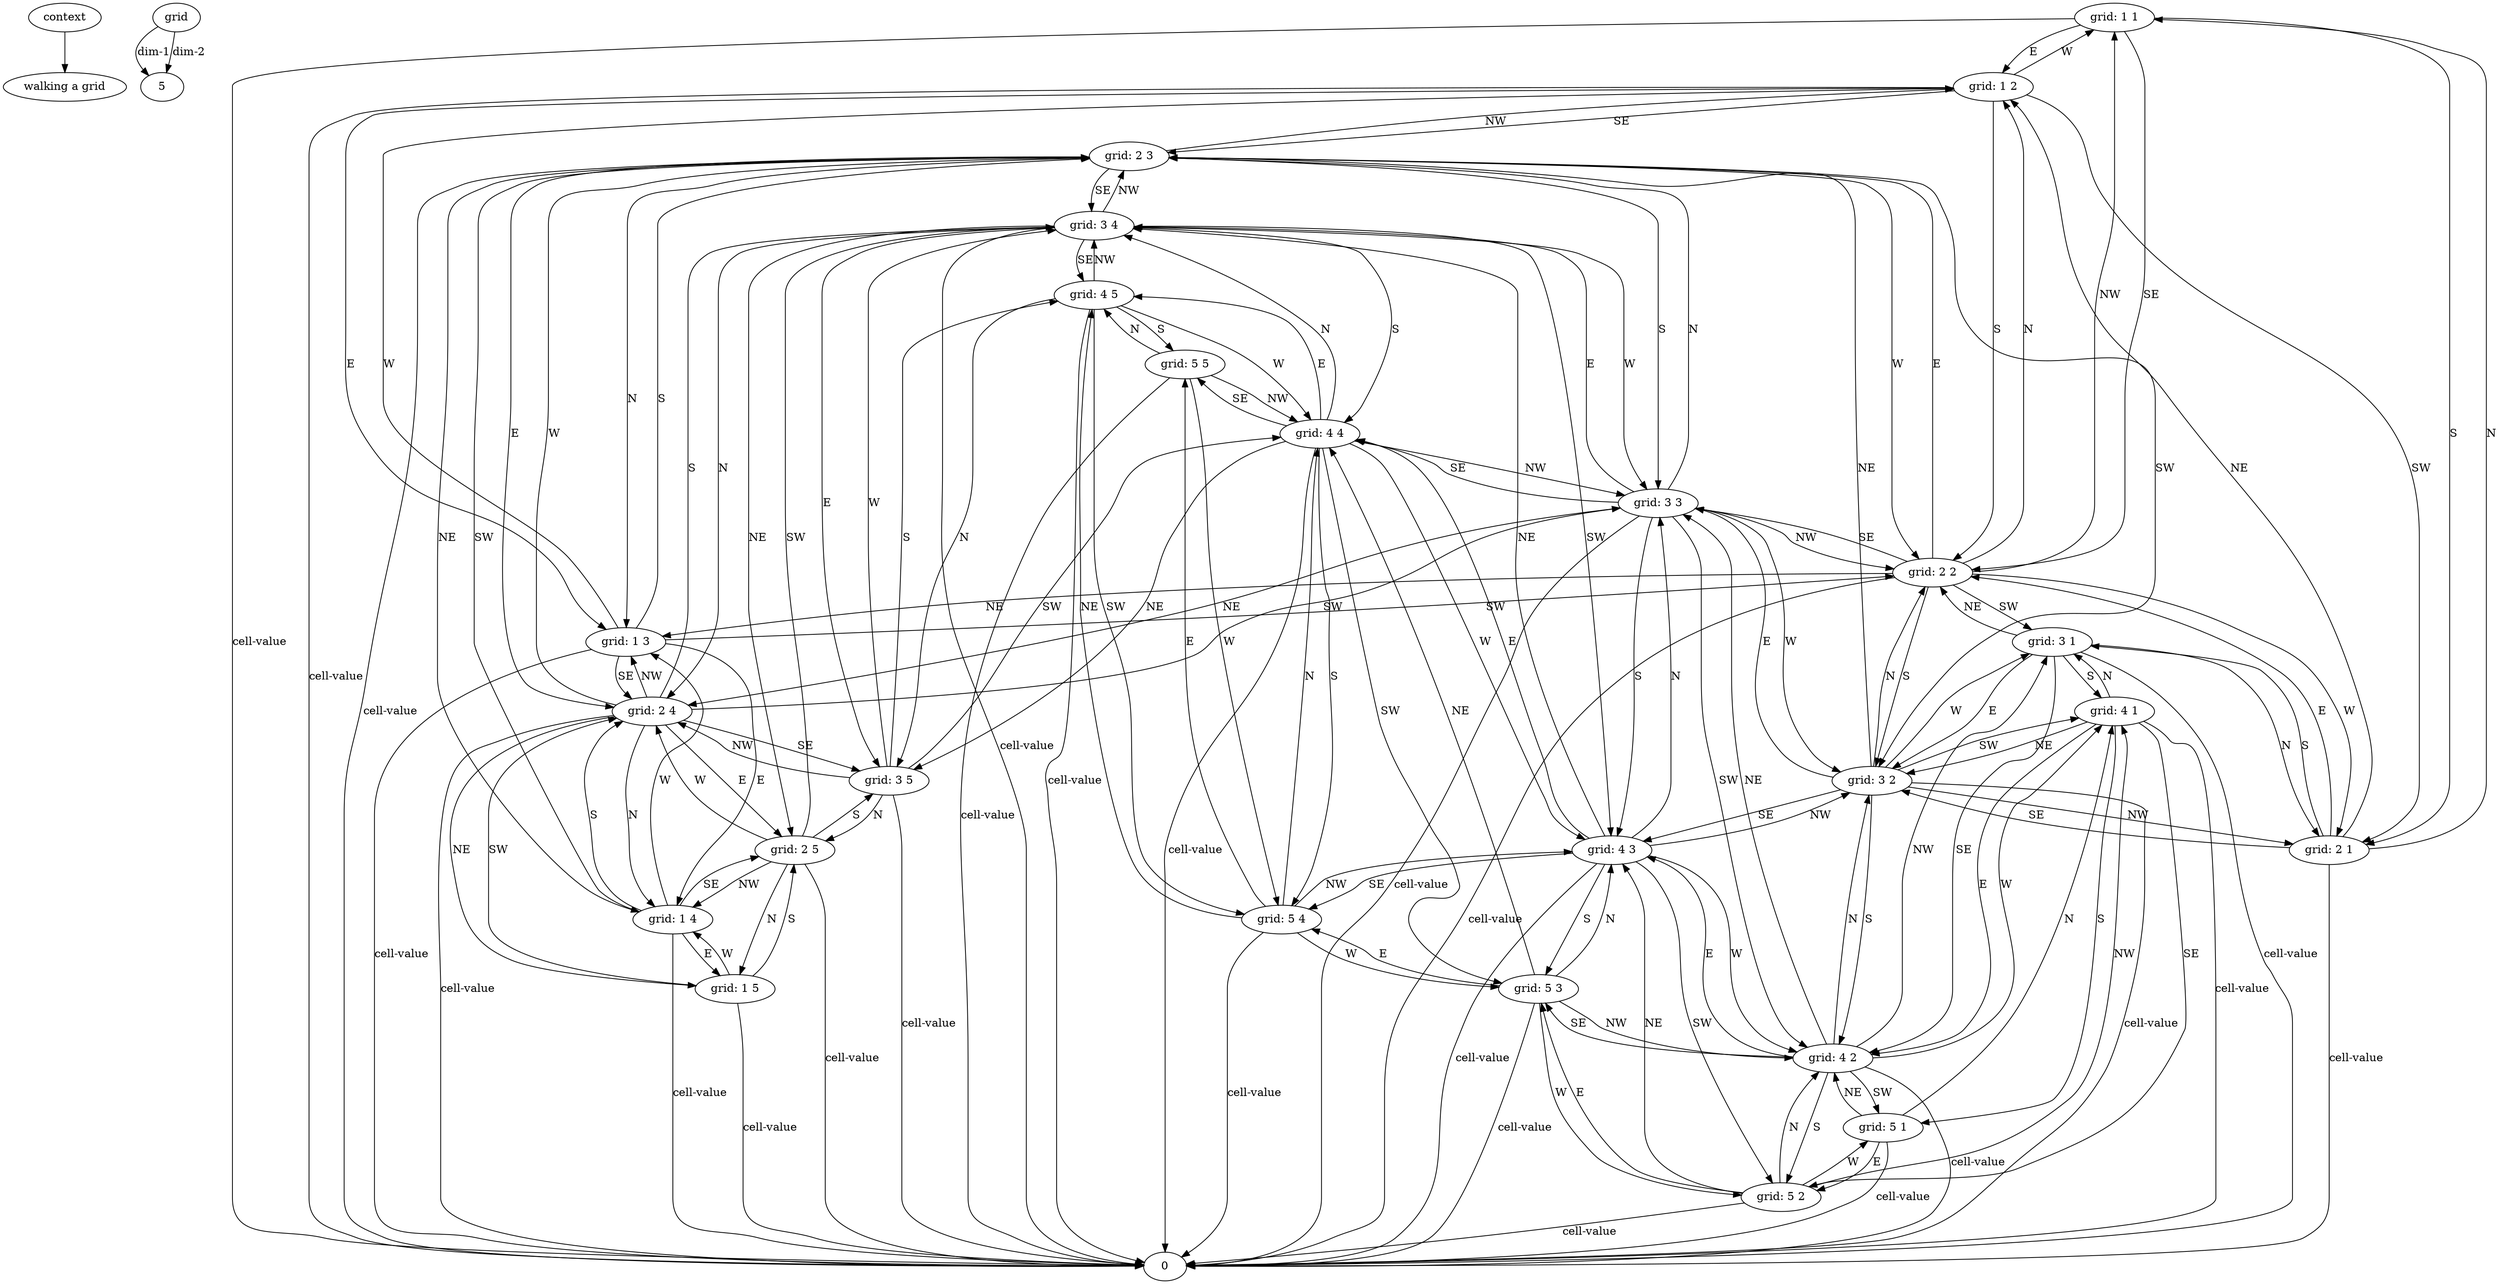 digraph g {
"context" -> "walking a grid"
"grid" -> "5" [label="dim-1",arrowhead=normal]
"grid" -> "5" [label="dim-2",arrowhead=normal]
"grid: 1 1" -> "0" [label="cell-value",arrowhead=normal]
"grid: 1 1" -> "grid: 1 2" [label="E",arrowhead=normal]
"grid: 1 1" -> "grid: 2 2" [label="SE",arrowhead=normal]
"grid: 1 1" -> "grid: 2 1" [label="S",arrowhead=normal]
"grid: 1 2" -> "0" [label="cell-value",arrowhead=normal]
"grid: 1 2" -> "grid: 1 3" [label="E",arrowhead=normal]
"grid: 1 2" -> "grid: 2 3" [label="SE",arrowhead=normal]
"grid: 1 2" -> "grid: 2 2" [label="S",arrowhead=normal]
"grid: 1 2" -> "grid: 2 1" [label="SW",arrowhead=normal]
"grid: 1 2" -> "grid: 1 1" [label="W",arrowhead=normal]
"grid: 1 3" -> "0" [label="cell-value",arrowhead=normal]
"grid: 1 3" -> "grid: 1 4" [label="E",arrowhead=normal]
"grid: 1 3" -> "grid: 2 4" [label="SE",arrowhead=normal]
"grid: 1 3" -> "grid: 2 3" [label="S",arrowhead=normal]
"grid: 1 3" -> "grid: 2 2" [label="SW",arrowhead=normal]
"grid: 1 3" -> "grid: 1 2" [label="W",arrowhead=normal]
"grid: 1 4" -> "0" [label="cell-value",arrowhead=normal]
"grid: 1 4" -> "grid: 1 5" [label="E",arrowhead=normal]
"grid: 1 4" -> "grid: 2 5" [label="SE",arrowhead=normal]
"grid: 1 4" -> "grid: 2 4" [label="S",arrowhead=normal]
"grid: 1 4" -> "grid: 2 3" [label="SW",arrowhead=normal]
"grid: 1 4" -> "grid: 1 3" [label="W",arrowhead=normal]
"grid: 1 5" -> "0" [label="cell-value",arrowhead=normal]
"grid: 1 5" -> "grid: 2 5" [label="S",arrowhead=normal]
"grid: 1 5" -> "grid: 2 4" [label="SW",arrowhead=normal]
"grid: 1 5" -> "grid: 1 4" [label="W",arrowhead=normal]
"grid: 2 1" -> "0" [label="cell-value",arrowhead=normal]
"grid: 2 1" -> "grid: 1 1" [label="N",arrowhead=normal]
"grid: 2 1" -> "grid: 1 2" [label="NE",arrowhead=normal]
"grid: 2 1" -> "grid: 2 2" [label="E",arrowhead=normal]
"grid: 2 1" -> "grid: 3 2" [label="SE",arrowhead=normal]
"grid: 2 1" -> "grid: 3 1" [label="S",arrowhead=normal]
"grid: 2 2" -> "0" [label="cell-value",arrowhead=normal]
"grid: 2 2" -> "grid: 1 2" [label="N",arrowhead=normal]
"grid: 2 2" -> "grid: 1 3" [label="NE",arrowhead=normal]
"grid: 2 2" -> "grid: 2 3" [label="E",arrowhead=normal]
"grid: 2 2" -> "grid: 3 3" [label="SE",arrowhead=normal]
"grid: 2 2" -> "grid: 3 2" [label="S",arrowhead=normal]
"grid: 2 2" -> "grid: 3 1" [label="SW",arrowhead=normal]
"grid: 2 2" -> "grid: 2 1" [label="W",arrowhead=normal]
"grid: 2 2" -> "grid: 1 1" [label="NW",arrowhead=normal]
"grid: 2 3" -> "0" [label="cell-value",arrowhead=normal]
"grid: 2 3" -> "grid: 1 3" [label="N",arrowhead=normal]
"grid: 2 3" -> "grid: 1 4" [label="NE",arrowhead=normal]
"grid: 2 3" -> "grid: 2 4" [label="E",arrowhead=normal]
"grid: 2 3" -> "grid: 3 4" [label="SE",arrowhead=normal]
"grid: 2 3" -> "grid: 3 3" [label="S",arrowhead=normal]
"grid: 2 3" -> "grid: 3 2" [label="SW",arrowhead=normal]
"grid: 2 3" -> "grid: 2 2" [label="W",arrowhead=normal]
"grid: 2 3" -> "grid: 1 2" [label="NW",arrowhead=normal]
"grid: 2 4" -> "0" [label="cell-value",arrowhead=normal]
"grid: 2 4" -> "grid: 1 4" [label="N",arrowhead=normal]
"grid: 2 4" -> "grid: 1 5" [label="NE",arrowhead=normal]
"grid: 2 4" -> "grid: 2 5" [label="E",arrowhead=normal]
"grid: 2 4" -> "grid: 3 5" [label="SE",arrowhead=normal]
"grid: 2 4" -> "grid: 3 4" [label="S",arrowhead=normal]
"grid: 2 4" -> "grid: 3 3" [label="SW",arrowhead=normal]
"grid: 2 4" -> "grid: 2 3" [label="W",arrowhead=normal]
"grid: 2 4" -> "grid: 1 3" [label="NW",arrowhead=normal]
"grid: 2 5" -> "0" [label="cell-value",arrowhead=normal]
"grid: 2 5" -> "grid: 1 5" [label="N",arrowhead=normal]
"grid: 2 5" -> "grid: 3 5" [label="S",arrowhead=normal]
"grid: 2 5" -> "grid: 3 4" [label="SW",arrowhead=normal]
"grid: 2 5" -> "grid: 2 4" [label="W",arrowhead=normal]
"grid: 2 5" -> "grid: 1 4" [label="NW",arrowhead=normal]
"grid: 3 1" -> "0" [label="cell-value",arrowhead=normal]
"grid: 3 1" -> "grid: 2 1" [label="N",arrowhead=normal]
"grid: 3 1" -> "grid: 2 2" [label="NE",arrowhead=normal]
"grid: 3 1" -> "grid: 3 2" [label="E",arrowhead=normal]
"grid: 3 1" -> "grid: 4 2" [label="SE",arrowhead=normal]
"grid: 3 1" -> "grid: 4 1" [label="S",arrowhead=normal]
"grid: 3 2" -> "0" [label="cell-value",arrowhead=normal]
"grid: 3 2" -> "grid: 2 2" [label="N",arrowhead=normal]
"grid: 3 2" -> "grid: 2 3" [label="NE",arrowhead=normal]
"grid: 3 2" -> "grid: 3 3" [label="E",arrowhead=normal]
"grid: 3 2" -> "grid: 4 3" [label="SE",arrowhead=normal]
"grid: 3 2" -> "grid: 4 2" [label="S",arrowhead=normal]
"grid: 3 2" -> "grid: 4 1" [label="SW",arrowhead=normal]
"grid: 3 2" -> "grid: 3 1" [label="W",arrowhead=normal]
"grid: 3 2" -> "grid: 2 1" [label="NW",arrowhead=normal]
"grid: 3 3" -> "0" [label="cell-value",arrowhead=normal]
"grid: 3 3" -> "grid: 2 3" [label="N",arrowhead=normal]
"grid: 3 3" -> "grid: 2 4" [label="NE",arrowhead=normal]
"grid: 3 3" -> "grid: 3 4" [label="E",arrowhead=normal]
"grid: 3 3" -> "grid: 4 4" [label="SE",arrowhead=normal]
"grid: 3 3" -> "grid: 4 3" [label="S",arrowhead=normal]
"grid: 3 3" -> "grid: 4 2" [label="SW",arrowhead=normal]
"grid: 3 3" -> "grid: 3 2" [label="W",arrowhead=normal]
"grid: 3 3" -> "grid: 2 2" [label="NW",arrowhead=normal]
"grid: 3 4" -> "0" [label="cell-value",arrowhead=normal]
"grid: 3 4" -> "grid: 2 4" [label="N",arrowhead=normal]
"grid: 3 4" -> "grid: 2 5" [label="NE",arrowhead=normal]
"grid: 3 4" -> "grid: 3 5" [label="E",arrowhead=normal]
"grid: 3 4" -> "grid: 4 5" [label="SE",arrowhead=normal]
"grid: 3 4" -> "grid: 4 4" [label="S",arrowhead=normal]
"grid: 3 4" -> "grid: 4 3" [label="SW",arrowhead=normal]
"grid: 3 4" -> "grid: 3 3" [label="W",arrowhead=normal]
"grid: 3 4" -> "grid: 2 3" [label="NW",arrowhead=normal]
"grid: 3 5" -> "0" [label="cell-value",arrowhead=normal]
"grid: 3 5" -> "grid: 2 5" [label="N",arrowhead=normal]
"grid: 3 5" -> "grid: 4 5" [label="S",arrowhead=normal]
"grid: 3 5" -> "grid: 4 4" [label="SW",arrowhead=normal]
"grid: 3 5" -> "grid: 3 4" [label="W",arrowhead=normal]
"grid: 3 5" -> "grid: 2 4" [label="NW",arrowhead=normal]
"grid: 4 1" -> "0" [label="cell-value",arrowhead=normal]
"grid: 4 1" -> "grid: 3 1" [label="N",arrowhead=normal]
"grid: 4 1" -> "grid: 3 2" [label="NE",arrowhead=normal]
"grid: 4 1" -> "grid: 4 2" [label="E",arrowhead=normal]
"grid: 4 1" -> "grid: 5 2" [label="SE",arrowhead=normal]
"grid: 4 1" -> "grid: 5 1" [label="S",arrowhead=normal]
"grid: 4 2" -> "0" [label="cell-value",arrowhead=normal]
"grid: 4 2" -> "grid: 3 2" [label="N",arrowhead=normal]
"grid: 4 2" -> "grid: 3 3" [label="NE",arrowhead=normal]
"grid: 4 2" -> "grid: 4 3" [label="E",arrowhead=normal]
"grid: 4 2" -> "grid: 5 3" [label="SE",arrowhead=normal]
"grid: 4 2" -> "grid: 5 2" [label="S",arrowhead=normal]
"grid: 4 2" -> "grid: 5 1" [label="SW",arrowhead=normal]
"grid: 4 2" -> "grid: 4 1" [label="W",arrowhead=normal]
"grid: 4 2" -> "grid: 3 1" [label="NW",arrowhead=normal]
"grid: 4 3" -> "0" [label="cell-value",arrowhead=normal]
"grid: 4 3" -> "grid: 3 3" [label="N",arrowhead=normal]
"grid: 4 3" -> "grid: 3 4" [label="NE",arrowhead=normal]
"grid: 4 3" -> "grid: 4 4" [label="E",arrowhead=normal]
"grid: 4 3" -> "grid: 5 4" [label="SE",arrowhead=normal]
"grid: 4 3" -> "grid: 5 3" [label="S",arrowhead=normal]
"grid: 4 3" -> "grid: 5 2" [label="SW",arrowhead=normal]
"grid: 4 3" -> "grid: 4 2" [label="W",arrowhead=normal]
"grid: 4 3" -> "grid: 3 2" [label="NW",arrowhead=normal]
"grid: 4 4" -> "0" [label="cell-value",arrowhead=normal]
"grid: 4 4" -> "grid: 3 4" [label="N",arrowhead=normal]
"grid: 4 4" -> "grid: 3 5" [label="NE",arrowhead=normal]
"grid: 4 4" -> "grid: 4 5" [label="E",arrowhead=normal]
"grid: 4 4" -> "grid: 5 5" [label="SE",arrowhead=normal]
"grid: 4 4" -> "grid: 5 4" [label="S",arrowhead=normal]
"grid: 4 4" -> "grid: 5 3" [label="SW",arrowhead=normal]
"grid: 4 4" -> "grid: 4 3" [label="W",arrowhead=normal]
"grid: 4 4" -> "grid: 3 3" [label="NW",arrowhead=normal]
"grid: 4 5" -> "0" [label="cell-value",arrowhead=normal]
"grid: 4 5" -> "grid: 3 5" [label="N",arrowhead=normal]
"grid: 4 5" -> "grid: 5 5" [label="S",arrowhead=normal]
"grid: 4 5" -> "grid: 5 4" [label="SW",arrowhead=normal]
"grid: 4 5" -> "grid: 4 4" [label="W",arrowhead=normal]
"grid: 4 5" -> "grid: 3 4" [label="NW",arrowhead=normal]
"grid: 5 1" -> "0" [label="cell-value",arrowhead=normal]
"grid: 5 1" -> "grid: 4 1" [label="N",arrowhead=normal]
"grid: 5 1" -> "grid: 4 2" [label="NE",arrowhead=normal]
"grid: 5 1" -> "grid: 5 2" [label="E",arrowhead=normal]
"grid: 5 2" -> "0" [label="cell-value",arrowhead=normal]
"grid: 5 2" -> "grid: 4 2" [label="N",arrowhead=normal]
"grid: 5 2" -> "grid: 4 3" [label="NE",arrowhead=normal]
"grid: 5 2" -> "grid: 5 3" [label="E",arrowhead=normal]
"grid: 5 2" -> "grid: 5 1" [label="W",arrowhead=normal]
"grid: 5 2" -> "grid: 4 1" [label="NW",arrowhead=normal]
"grid: 5 3" -> "0" [label="cell-value",arrowhead=normal]
"grid: 5 3" -> "grid: 4 3" [label="N",arrowhead=normal]
"grid: 5 3" -> "grid: 4 4" [label="NE",arrowhead=normal]
"grid: 5 3" -> "grid: 5 4" [label="E",arrowhead=normal]
"grid: 5 3" -> "grid: 5 2" [label="W",arrowhead=normal]
"grid: 5 3" -> "grid: 4 2" [label="NW",arrowhead=normal]
"grid: 5 4" -> "0" [label="cell-value",arrowhead=normal]
"grid: 5 4" -> "grid: 4 4" [label="N",arrowhead=normal]
"grid: 5 4" -> "grid: 4 5" [label="NE",arrowhead=normal]
"grid: 5 4" -> "grid: 5 5" [label="E",arrowhead=normal]
"grid: 5 4" -> "grid: 5 3" [label="W",arrowhead=normal]
"grid: 5 4" -> "grid: 4 3" [label="NW",arrowhead=normal]
"grid: 5 5" -> "0" [label="cell-value",arrowhead=normal]
"grid: 5 5" -> "grid: 4 5" [label="N",arrowhead=normal]
"grid: 5 5" -> "grid: 5 4" [label="W",arrowhead=normal]
"grid: 5 5" -> "grid: 4 4" [label="NW",arrowhead=normal]
}
